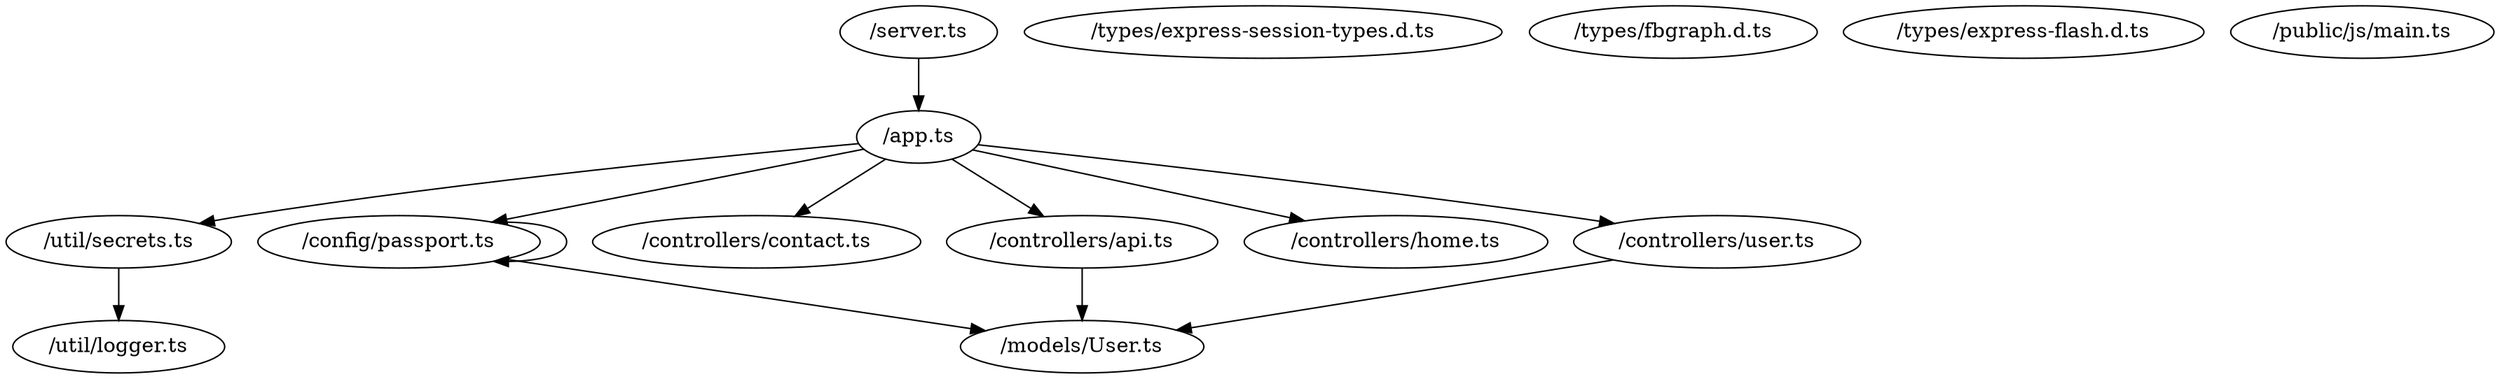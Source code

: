digraph {
    0 [ label = "/app.ts" ]
    1 [ label = "/server.ts" ]
    2 [ label = "/types/express-session-types.d.ts" ]
    3 [ label = "/types/fbgraph.d.ts" ]
    4 [ label = "/types/express-flash.d.ts" ]
    5 [ label = "/util/secrets.ts" ]
    6 [ label = "/util/logger.ts" ]
    7 [ label = "/config/passport.ts" ]
    8 [ label = "/models/User.ts" ]
    9 [ label = "/controllers/contact.ts" ]
    10 [ label = "/controllers/api.ts" ]
    11 [ label = "/controllers/home.ts" ]
    12 [ label = "/controllers/user.ts" ]
    13 [ label = "/public/js/main.ts" ]
    0 -> 5 [ ]
    0 -> 11 [ ]
    0 -> 12 [ ]
    0 -> 10 [ ]
    0 -> 9 [ ]
    0 -> 7 [ ]
    1 -> 0 [ ]
    5 -> 6 [ ]
    7 -> 7 [ ]
    7 -> 8 [ ]
    10 -> 8 [ ]
    12 -> 8 [ ]
}

